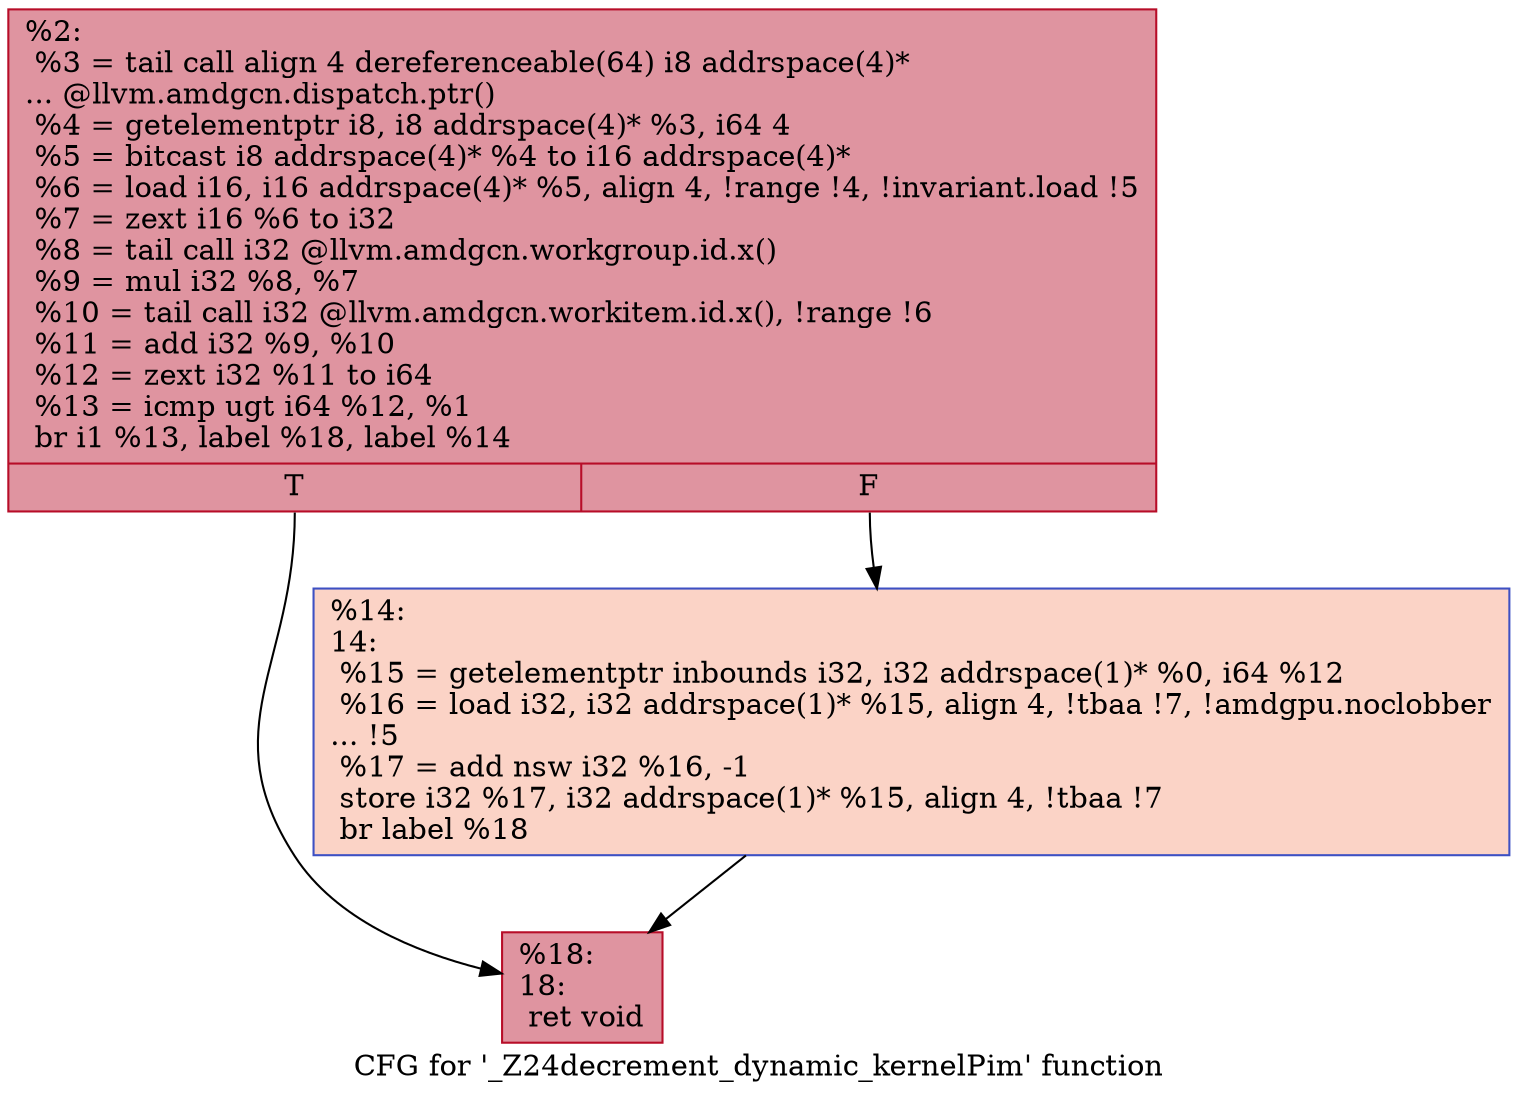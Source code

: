 digraph "CFG for '_Z24decrement_dynamic_kernelPim' function" {
	label="CFG for '_Z24decrement_dynamic_kernelPim' function";

	Node0x63c3f10 [shape=record,color="#b70d28ff", style=filled, fillcolor="#b70d2870",label="{%2:\l  %3 = tail call align 4 dereferenceable(64) i8 addrspace(4)*\l... @llvm.amdgcn.dispatch.ptr()\l  %4 = getelementptr i8, i8 addrspace(4)* %3, i64 4\l  %5 = bitcast i8 addrspace(4)* %4 to i16 addrspace(4)*\l  %6 = load i16, i16 addrspace(4)* %5, align 4, !range !4, !invariant.load !5\l  %7 = zext i16 %6 to i32\l  %8 = tail call i32 @llvm.amdgcn.workgroup.id.x()\l  %9 = mul i32 %8, %7\l  %10 = tail call i32 @llvm.amdgcn.workitem.id.x(), !range !6\l  %11 = add i32 %9, %10\l  %12 = zext i32 %11 to i64\l  %13 = icmp ugt i64 %12, %1\l  br i1 %13, label %18, label %14\l|{<s0>T|<s1>F}}"];
	Node0x63c3f10:s0 -> Node0x63c5eb0;
	Node0x63c3f10:s1 -> Node0x63c5f40;
	Node0x63c5f40 [shape=record,color="#3d50c3ff", style=filled, fillcolor="#f59c7d70",label="{%14:\l14:                                               \l  %15 = getelementptr inbounds i32, i32 addrspace(1)* %0, i64 %12\l  %16 = load i32, i32 addrspace(1)* %15, align 4, !tbaa !7, !amdgpu.noclobber\l... !5\l  %17 = add nsw i32 %16, -1\l  store i32 %17, i32 addrspace(1)* %15, align 4, !tbaa !7\l  br label %18\l}"];
	Node0x63c5f40 -> Node0x63c5eb0;
	Node0x63c5eb0 [shape=record,color="#b70d28ff", style=filled, fillcolor="#b70d2870",label="{%18:\l18:                                               \l  ret void\l}"];
}

